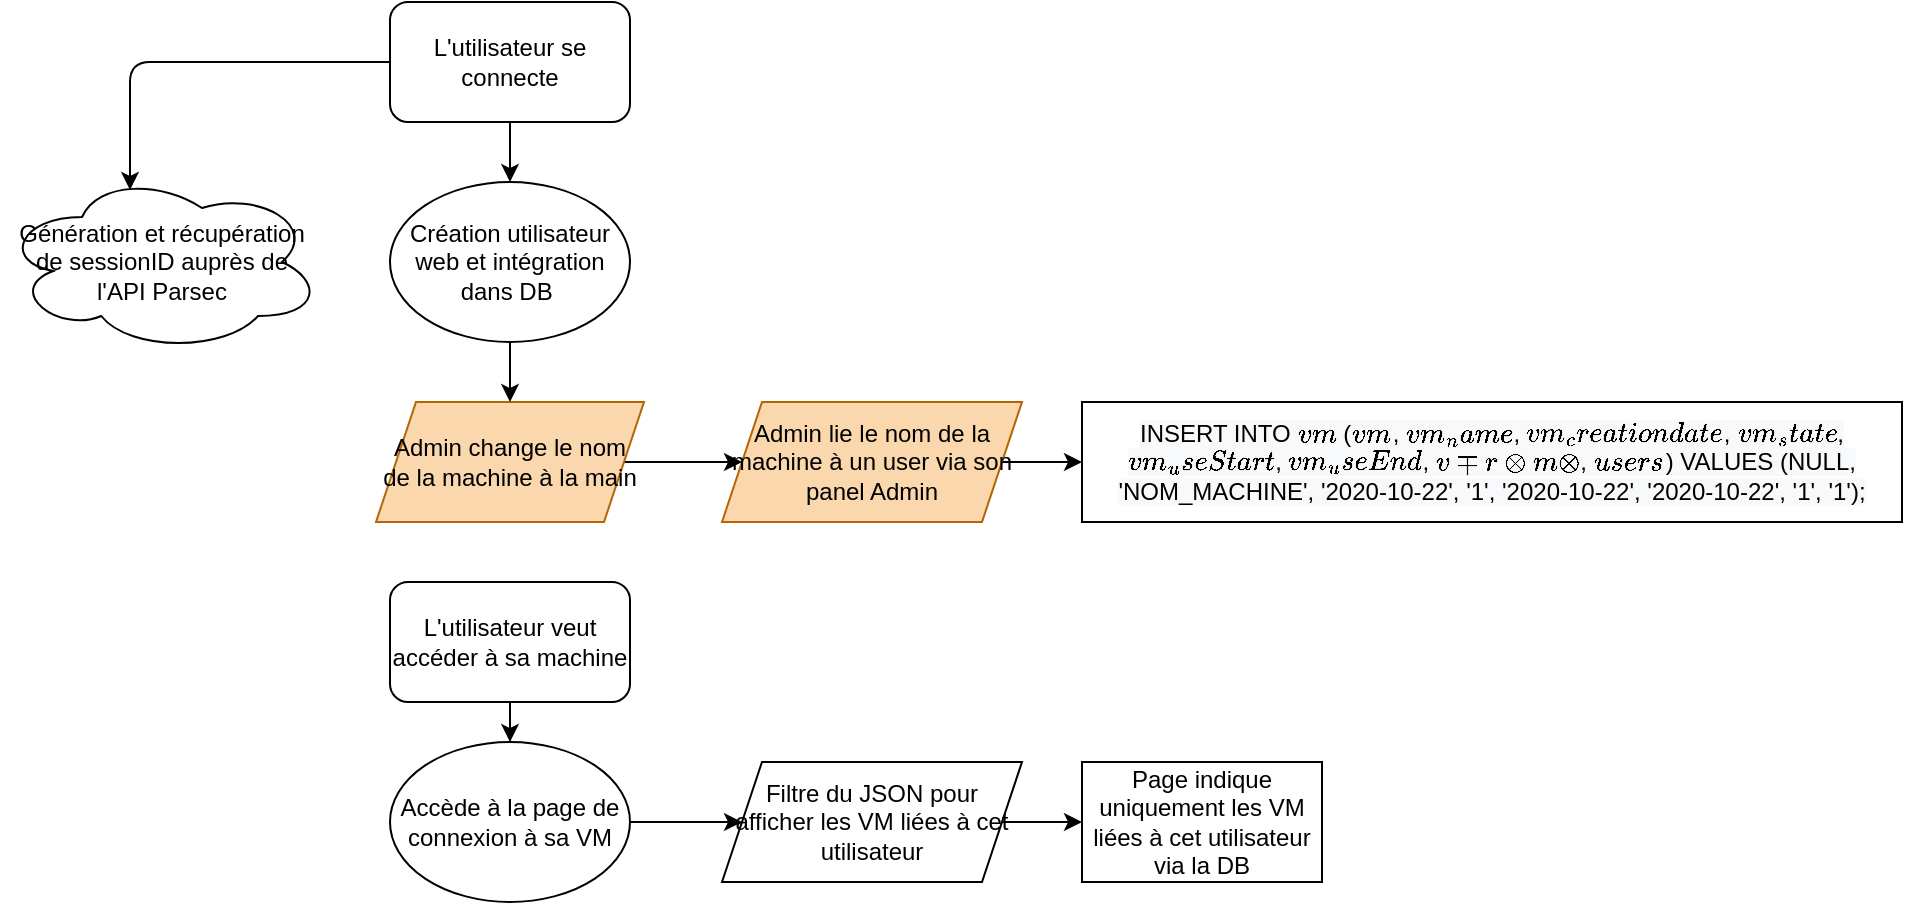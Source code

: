 <mxfile version="13.8.1"><diagram id="Zc3LClpC60vSUKJBYgYn" name="Page-1"><mxGraphModel dx="1038" dy="477" grid="1" gridSize="10" guides="1" tooltips="1" connect="1" arrows="1" fold="1" page="1" pageScale="1" pageWidth="827" pageHeight="1169" math="0" shadow="0"><root><mxCell id="0"/><mxCell id="1" parent="0"/><mxCell id="YecdPZixycsHO5BEuXds-1" value="L'utilisateur se connecte" style="rounded=1;whiteSpace=wrap;html=1;" vertex="1" parent="1"><mxGeometry x="354" y="20" width="120" height="60" as="geometry"/></mxCell><mxCell id="YecdPZixycsHO5BEuXds-4" value="Génération et récupération de sessionID auprès de &lt;br&gt;l'API Parsec" style="ellipse;shape=cloud;whiteSpace=wrap;html=1;" vertex="1" parent="1"><mxGeometry x="160" y="105" width="160" height="90" as="geometry"/></mxCell><mxCell id="YecdPZixycsHO5BEuXds-5" value="Création utilisateur web et intégration dans DB&amp;nbsp;" style="ellipse;whiteSpace=wrap;html=1;" vertex="1" parent="1"><mxGeometry x="354" y="110" width="120" height="80" as="geometry"/></mxCell><mxCell id="YecdPZixycsHO5BEuXds-17" style="edgeStyle=orthogonalEdgeStyle;rounded=0;orthogonalLoop=1;jettySize=auto;html=1;entryX=0;entryY=0.5;entryDx=0;entryDy=0;" edge="1" parent="1" source="YecdPZixycsHO5BEuXds-7" target="YecdPZixycsHO5BEuXds-16"><mxGeometry relative="1" as="geometry"/></mxCell><mxCell id="YecdPZixycsHO5BEuXds-7" value="Admin lie le nom de la machine à un user via son panel Admin" style="shape=parallelogram;perimeter=parallelogramPerimeter;whiteSpace=wrap;html=1;fixedSize=1;fillColor=#fad7ac;strokeColor=#b46504;" vertex="1" parent="1"><mxGeometry x="520" y="220" width="150" height="60" as="geometry"/></mxCell><mxCell id="YecdPZixycsHO5BEuXds-8" value="" style="endArrow=classic;html=1;exitX=0;exitY=0.5;exitDx=0;exitDy=0;entryX=0.4;entryY=0.1;entryDx=0;entryDy=0;entryPerimeter=0;" edge="1" parent="1" source="YecdPZixycsHO5BEuXds-1" target="YecdPZixycsHO5BEuXds-4"><mxGeometry width="50" height="50" relative="1" as="geometry"><mxPoint x="390" y="260" as="sourcePoint"/><mxPoint x="440" y="210" as="targetPoint"/><Array as="points"><mxPoint x="224" y="50"/></Array></mxGeometry></mxCell><mxCell id="YecdPZixycsHO5BEuXds-9" value="" style="endArrow=classic;html=1;entryX=0.5;entryY=0;entryDx=0;entryDy=0;exitX=0.5;exitY=1;exitDx=0;exitDy=0;" edge="1" parent="1" source="YecdPZixycsHO5BEuXds-1" target="YecdPZixycsHO5BEuXds-5"><mxGeometry width="50" height="50" relative="1" as="geometry"><mxPoint x="390" y="260" as="sourcePoint"/><mxPoint x="440" y="210" as="targetPoint"/></mxGeometry></mxCell><mxCell id="YecdPZixycsHO5BEuXds-10" value="" style="endArrow=classic;html=1;entryX=0;entryY=0.5;entryDx=0;entryDy=0;exitX=0.5;exitY=1;exitDx=0;exitDy=0;" edge="1" parent="1" source="YecdPZixycsHO5BEuXds-12" target="YecdPZixycsHO5BEuXds-7"><mxGeometry width="50" height="50" relative="1" as="geometry"><mxPoint x="390" y="260" as="sourcePoint"/><mxPoint x="440" y="210" as="targetPoint"/><Array as="points"><mxPoint x="414" y="250"/></Array></mxGeometry></mxCell><mxCell id="YecdPZixycsHO5BEuXds-12" value="Admin change le nom de la machine à la main" style="shape=parallelogram;perimeter=parallelogramPerimeter;whiteSpace=wrap;html=1;fixedSize=1;fillColor=#fad7ac;strokeColor=#b46504;" vertex="1" parent="1"><mxGeometry x="347" y="220" width="134" height="60" as="geometry"/></mxCell><mxCell id="YecdPZixycsHO5BEuXds-13" value="" style="endArrow=classic;html=1;entryX=0.5;entryY=0;entryDx=0;entryDy=0;exitX=0.5;exitY=1;exitDx=0;exitDy=0;" edge="1" parent="1" source="YecdPZixycsHO5BEuXds-5" target="YecdPZixycsHO5BEuXds-12"><mxGeometry width="50" height="50" relative="1" as="geometry"><mxPoint x="414" y="190" as="sourcePoint"/><mxPoint x="530" y="250" as="targetPoint"/><Array as="points"/></mxGeometry></mxCell><mxCell id="YecdPZixycsHO5BEuXds-16" value="&#10;&#10;&lt;span style=&quot;color: rgb(0, 0, 0); font-family: helvetica; font-size: 12px; font-style: normal; font-weight: 400; letter-spacing: normal; text-align: center; text-indent: 0px; text-transform: none; word-spacing: 0px; background-color: rgb(248, 249, 250); display: inline; float: none;&quot;&gt;INSERT INTO `vm` (`vm_id`, `vm_name`, `vm_creationdate`, `vm_state`, `vm_useStart`, `vm_useEnd`, `id_vmproxmox`, `users_id`) VALUES (NULL, 'NOM_MACHINE', '2020-10-22', '1', '2020-10-22', '2020-10-22', '1', '1');&lt;/span&gt;&#10;&#10;" style="rounded=0;whiteSpace=wrap;html=1;" vertex="1" parent="1"><mxGeometry x="700" y="220" width="410" height="60" as="geometry"/></mxCell><mxCell id="YecdPZixycsHO5BEuXds-21" style="edgeStyle=orthogonalEdgeStyle;rounded=0;orthogonalLoop=1;jettySize=auto;html=1;entryX=0.5;entryY=0;entryDx=0;entryDy=0;" edge="1" parent="1" source="YecdPZixycsHO5BEuXds-18" target="YecdPZixycsHO5BEuXds-19"><mxGeometry relative="1" as="geometry"/></mxCell><mxCell id="YecdPZixycsHO5BEuXds-18" value="L'utilisateur veut accéder à sa machine" style="rounded=1;whiteSpace=wrap;html=1;" vertex="1" parent="1"><mxGeometry x="354" y="310" width="120" height="60" as="geometry"/></mxCell><mxCell id="YecdPZixycsHO5BEuXds-22" style="edgeStyle=orthogonalEdgeStyle;rounded=0;orthogonalLoop=1;jettySize=auto;html=1;entryX=0;entryY=0.5;entryDx=0;entryDy=0;" edge="1" parent="1" source="YecdPZixycsHO5BEuXds-23" target="YecdPZixycsHO5BEuXds-20"><mxGeometry relative="1" as="geometry"/></mxCell><mxCell id="YecdPZixycsHO5BEuXds-19" value="Accède à la page de connexion à sa VM" style="ellipse;whiteSpace=wrap;html=1;" vertex="1" parent="1"><mxGeometry x="354" y="390" width="120" height="80" as="geometry"/></mxCell><mxCell id="YecdPZixycsHO5BEuXds-20" value="Page indique uniquement les VM liées à cet utilisateur via la DB" style="rounded=0;whiteSpace=wrap;html=1;" vertex="1" parent="1"><mxGeometry x="700" y="400" width="120" height="60" as="geometry"/></mxCell><mxCell id="YecdPZixycsHO5BEuXds-23" value="Filtre du JSON pour afficher les VM liées à cet utilisateur" style="shape=parallelogram;perimeter=parallelogramPerimeter;whiteSpace=wrap;html=1;fixedSize=1;" vertex="1" parent="1"><mxGeometry x="520" y="400" width="150" height="60" as="geometry"/></mxCell><mxCell id="YecdPZixycsHO5BEuXds-24" style="edgeStyle=orthogonalEdgeStyle;rounded=0;orthogonalLoop=1;jettySize=auto;html=1;entryX=0;entryY=0.5;entryDx=0;entryDy=0;" edge="1" parent="1" source="YecdPZixycsHO5BEuXds-19" target="YecdPZixycsHO5BEuXds-23"><mxGeometry relative="1" as="geometry"><mxPoint x="474" y="430" as="sourcePoint"/><mxPoint x="700" y="430" as="targetPoint"/></mxGeometry></mxCell></root></mxGraphModel></diagram></mxfile>